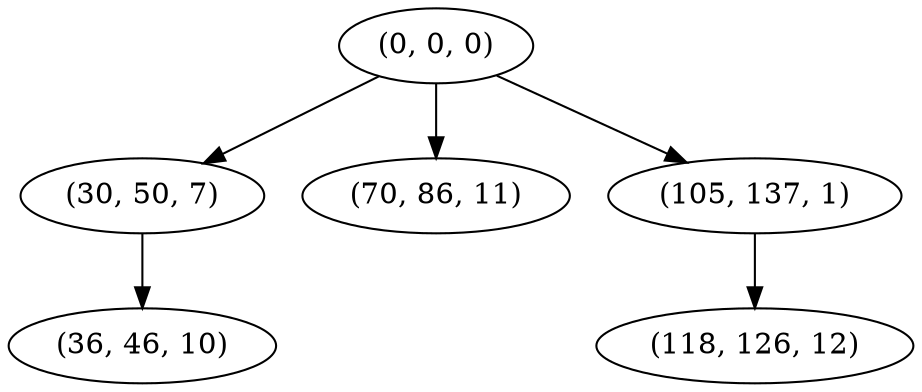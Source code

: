 digraph tree {
    "(0, 0, 0)";
    "(30, 50, 7)";
    "(36, 46, 10)";
    "(70, 86, 11)";
    "(105, 137, 1)";
    "(118, 126, 12)";
    "(0, 0, 0)" -> "(30, 50, 7)";
    "(0, 0, 0)" -> "(70, 86, 11)";
    "(0, 0, 0)" -> "(105, 137, 1)";
    "(30, 50, 7)" -> "(36, 46, 10)";
    "(105, 137, 1)" -> "(118, 126, 12)";
}
